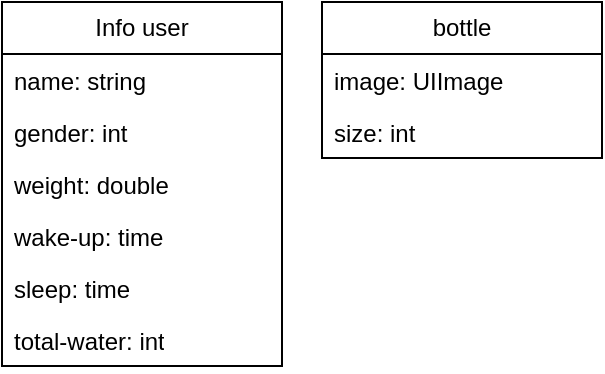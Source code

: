 <mxfile version="24.4.4" type="github">
  <diagram name="Page-1" id="HuHyQ9rkHkXVlNGCyUGR">
    <mxGraphModel dx="465" dy="312" grid="1" gridSize="10" guides="1" tooltips="1" connect="1" arrows="1" fold="1" page="1" pageScale="1" pageWidth="850" pageHeight="1100" math="0" shadow="0">
      <root>
        <mxCell id="0" />
        <mxCell id="1" parent="0" />
        <mxCell id="vnvUtCbEhtUnw4u9fy7c-1" value="Info user" style="swimlane;fontStyle=0;childLayout=stackLayout;horizontal=1;startSize=26;fillColor=none;horizontalStack=0;resizeParent=1;resizeParentMax=0;resizeLast=0;collapsible=1;marginBottom=0;whiteSpace=wrap;html=1;" vertex="1" parent="1">
          <mxGeometry x="80" y="80" width="140" height="182" as="geometry" />
        </mxCell>
        <mxCell id="vnvUtCbEhtUnw4u9fy7c-2" value="name: string" style="text;strokeColor=none;fillColor=none;align=left;verticalAlign=top;spacingLeft=4;spacingRight=4;overflow=hidden;rotatable=0;points=[[0,0.5],[1,0.5]];portConstraint=eastwest;whiteSpace=wrap;html=1;" vertex="1" parent="vnvUtCbEhtUnw4u9fy7c-1">
          <mxGeometry y="26" width="140" height="26" as="geometry" />
        </mxCell>
        <mxCell id="vnvUtCbEhtUnw4u9fy7c-3" value="gender: int" style="text;strokeColor=none;fillColor=none;align=left;verticalAlign=top;spacingLeft=4;spacingRight=4;overflow=hidden;rotatable=0;points=[[0,0.5],[1,0.5]];portConstraint=eastwest;whiteSpace=wrap;html=1;" vertex="1" parent="vnvUtCbEhtUnw4u9fy7c-1">
          <mxGeometry y="52" width="140" height="26" as="geometry" />
        </mxCell>
        <mxCell id="vnvUtCbEhtUnw4u9fy7c-4" value="weight: double" style="text;strokeColor=none;fillColor=none;align=left;verticalAlign=top;spacingLeft=4;spacingRight=4;overflow=hidden;rotatable=0;points=[[0,0.5],[1,0.5]];portConstraint=eastwest;whiteSpace=wrap;html=1;" vertex="1" parent="vnvUtCbEhtUnw4u9fy7c-1">
          <mxGeometry y="78" width="140" height="26" as="geometry" />
        </mxCell>
        <mxCell id="vnvUtCbEhtUnw4u9fy7c-7" value="wake-up: time" style="text;strokeColor=none;fillColor=none;align=left;verticalAlign=top;spacingLeft=4;spacingRight=4;overflow=hidden;rotatable=0;points=[[0,0.5],[1,0.5]];portConstraint=eastwest;whiteSpace=wrap;html=1;" vertex="1" parent="vnvUtCbEhtUnw4u9fy7c-1">
          <mxGeometry y="104" width="140" height="26" as="geometry" />
        </mxCell>
        <mxCell id="vnvUtCbEhtUnw4u9fy7c-8" value="sleep: time" style="text;strokeColor=none;fillColor=none;align=left;verticalAlign=top;spacingLeft=4;spacingRight=4;overflow=hidden;rotatable=0;points=[[0,0.5],[1,0.5]];portConstraint=eastwest;whiteSpace=wrap;html=1;" vertex="1" parent="vnvUtCbEhtUnw4u9fy7c-1">
          <mxGeometry y="130" width="140" height="26" as="geometry" />
        </mxCell>
        <mxCell id="vnvUtCbEhtUnw4u9fy7c-13" value="total-water: int" style="text;strokeColor=none;fillColor=none;align=left;verticalAlign=top;spacingLeft=4;spacingRight=4;overflow=hidden;rotatable=0;points=[[0,0.5],[1,0.5]];portConstraint=eastwest;whiteSpace=wrap;html=1;" vertex="1" parent="vnvUtCbEhtUnw4u9fy7c-1">
          <mxGeometry y="156" width="140" height="26" as="geometry" />
        </mxCell>
        <mxCell id="vnvUtCbEhtUnw4u9fy7c-9" value="bottle" style="swimlane;fontStyle=0;childLayout=stackLayout;horizontal=1;startSize=26;fillColor=none;horizontalStack=0;resizeParent=1;resizeParentMax=0;resizeLast=0;collapsible=1;marginBottom=0;whiteSpace=wrap;html=1;" vertex="1" parent="1">
          <mxGeometry x="240" y="80" width="140" height="78" as="geometry" />
        </mxCell>
        <mxCell id="vnvUtCbEhtUnw4u9fy7c-10" value="image: UIImage" style="text;strokeColor=none;fillColor=none;align=left;verticalAlign=top;spacingLeft=4;spacingRight=4;overflow=hidden;rotatable=0;points=[[0,0.5],[1,0.5]];portConstraint=eastwest;whiteSpace=wrap;html=1;" vertex="1" parent="vnvUtCbEhtUnw4u9fy7c-9">
          <mxGeometry y="26" width="140" height="26" as="geometry" />
        </mxCell>
        <mxCell id="vnvUtCbEhtUnw4u9fy7c-11" value="size: int" style="text;strokeColor=none;fillColor=none;align=left;verticalAlign=top;spacingLeft=4;spacingRight=4;overflow=hidden;rotatable=0;points=[[0,0.5],[1,0.5]];portConstraint=eastwest;whiteSpace=wrap;html=1;" vertex="1" parent="vnvUtCbEhtUnw4u9fy7c-9">
          <mxGeometry y="52" width="140" height="26" as="geometry" />
        </mxCell>
      </root>
    </mxGraphModel>
  </diagram>
</mxfile>
